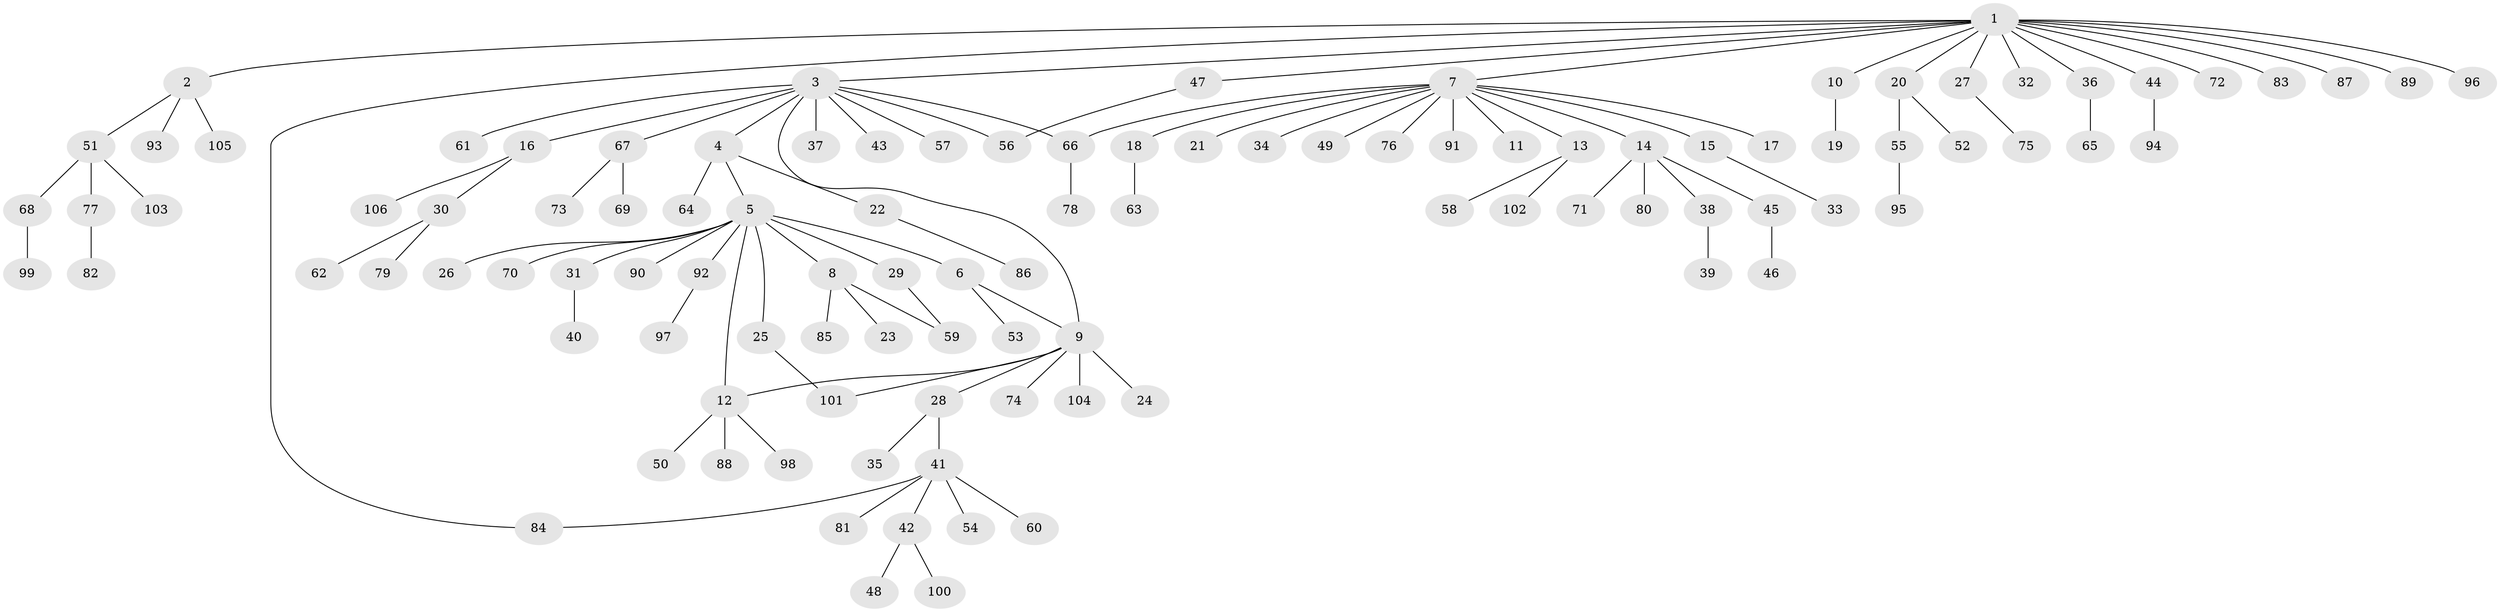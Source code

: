 // Generated by graph-tools (version 1.1) at 2025/49/03/09/25 03:49:51]
// undirected, 106 vertices, 112 edges
graph export_dot {
graph [start="1"]
  node [color=gray90,style=filled];
  1;
  2;
  3;
  4;
  5;
  6;
  7;
  8;
  9;
  10;
  11;
  12;
  13;
  14;
  15;
  16;
  17;
  18;
  19;
  20;
  21;
  22;
  23;
  24;
  25;
  26;
  27;
  28;
  29;
  30;
  31;
  32;
  33;
  34;
  35;
  36;
  37;
  38;
  39;
  40;
  41;
  42;
  43;
  44;
  45;
  46;
  47;
  48;
  49;
  50;
  51;
  52;
  53;
  54;
  55;
  56;
  57;
  58;
  59;
  60;
  61;
  62;
  63;
  64;
  65;
  66;
  67;
  68;
  69;
  70;
  71;
  72;
  73;
  74;
  75;
  76;
  77;
  78;
  79;
  80;
  81;
  82;
  83;
  84;
  85;
  86;
  87;
  88;
  89;
  90;
  91;
  92;
  93;
  94;
  95;
  96;
  97;
  98;
  99;
  100;
  101;
  102;
  103;
  104;
  105;
  106;
  1 -- 2;
  1 -- 3;
  1 -- 7;
  1 -- 10;
  1 -- 20;
  1 -- 27;
  1 -- 32;
  1 -- 36;
  1 -- 44;
  1 -- 47;
  1 -- 72;
  1 -- 83;
  1 -- 84;
  1 -- 87;
  1 -- 89;
  1 -- 96;
  2 -- 51;
  2 -- 93;
  2 -- 105;
  3 -- 4;
  3 -- 9;
  3 -- 16;
  3 -- 37;
  3 -- 43;
  3 -- 56;
  3 -- 57;
  3 -- 61;
  3 -- 66;
  3 -- 67;
  4 -- 5;
  4 -- 22;
  4 -- 64;
  5 -- 6;
  5 -- 8;
  5 -- 12;
  5 -- 25;
  5 -- 26;
  5 -- 29;
  5 -- 31;
  5 -- 70;
  5 -- 90;
  5 -- 92;
  6 -- 9;
  6 -- 53;
  7 -- 11;
  7 -- 13;
  7 -- 14;
  7 -- 15;
  7 -- 17;
  7 -- 18;
  7 -- 21;
  7 -- 34;
  7 -- 49;
  7 -- 66;
  7 -- 76;
  7 -- 91;
  8 -- 23;
  8 -- 59;
  8 -- 85;
  9 -- 12;
  9 -- 24;
  9 -- 28;
  9 -- 74;
  9 -- 101;
  9 -- 104;
  10 -- 19;
  12 -- 50;
  12 -- 88;
  12 -- 98;
  13 -- 58;
  13 -- 102;
  14 -- 38;
  14 -- 45;
  14 -- 71;
  14 -- 80;
  15 -- 33;
  16 -- 30;
  16 -- 106;
  18 -- 63;
  20 -- 52;
  20 -- 55;
  22 -- 86;
  25 -- 101;
  27 -- 75;
  28 -- 35;
  28 -- 41;
  29 -- 59;
  30 -- 62;
  30 -- 79;
  31 -- 40;
  36 -- 65;
  38 -- 39;
  41 -- 42;
  41 -- 54;
  41 -- 60;
  41 -- 81;
  41 -- 84;
  42 -- 48;
  42 -- 100;
  44 -- 94;
  45 -- 46;
  47 -- 56;
  51 -- 68;
  51 -- 77;
  51 -- 103;
  55 -- 95;
  66 -- 78;
  67 -- 69;
  67 -- 73;
  68 -- 99;
  77 -- 82;
  92 -- 97;
}
